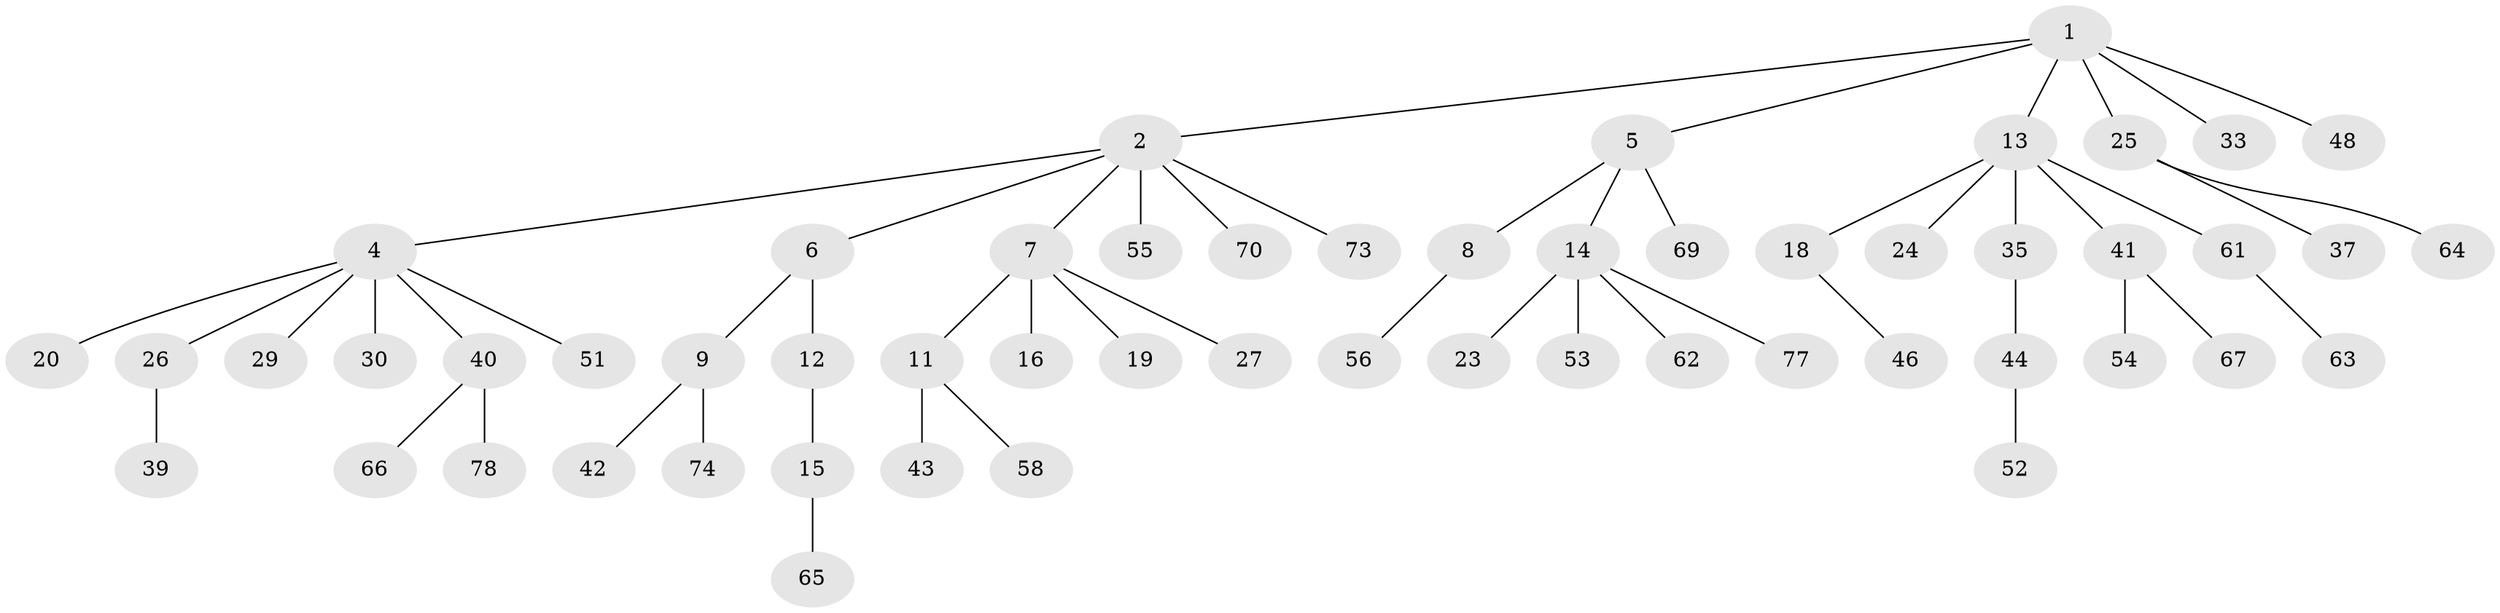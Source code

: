 // Generated by graph-tools (version 1.1) at 2025/24/03/03/25 07:24:07]
// undirected, 55 vertices, 54 edges
graph export_dot {
graph [start="1"]
  node [color=gray90,style=filled];
  1 [super="+3"];
  2 [super="+32"];
  4 [super="+10"];
  5 [super="+57"];
  6;
  7 [super="+17"];
  8 [super="+47"];
  9 [super="+21"];
  11 [super="+36"];
  12 [super="+31"];
  13 [super="+22"];
  14 [super="+34"];
  15 [super="+38"];
  16;
  18;
  19;
  20;
  23;
  24;
  25 [super="+28"];
  26;
  27;
  29;
  30 [super="+45"];
  33;
  35 [super="+60"];
  37;
  39;
  40 [super="+75"];
  41 [super="+50"];
  42;
  43 [super="+49"];
  44 [super="+72"];
  46;
  48;
  51;
  52 [super="+59"];
  53;
  54;
  55;
  56;
  58;
  61 [super="+76"];
  62;
  63;
  64;
  65 [super="+68"];
  66;
  67;
  69 [super="+71"];
  70;
  73;
  74 [super="+79"];
  77;
  78;
  1 -- 2;
  1 -- 25;
  1 -- 33;
  1 -- 48;
  1 -- 5;
  1 -- 13;
  2 -- 4;
  2 -- 6;
  2 -- 7;
  2 -- 70;
  2 -- 73;
  2 -- 55;
  4 -- 26;
  4 -- 30;
  4 -- 40;
  4 -- 29;
  4 -- 51;
  4 -- 20;
  5 -- 8;
  5 -- 14;
  5 -- 69;
  6 -- 9;
  6 -- 12;
  7 -- 11;
  7 -- 16;
  7 -- 19;
  7 -- 27;
  8 -- 56;
  9 -- 42;
  9 -- 74;
  11 -- 43;
  11 -- 58;
  12 -- 15;
  13 -- 18;
  13 -- 24;
  13 -- 61;
  13 -- 41;
  13 -- 35;
  14 -- 23;
  14 -- 53;
  14 -- 62;
  14 -- 77;
  15 -- 65;
  18 -- 46;
  25 -- 64;
  25 -- 37;
  26 -- 39;
  35 -- 44;
  40 -- 66;
  40 -- 78;
  41 -- 67;
  41 -- 54;
  44 -- 52;
  61 -- 63;
}
